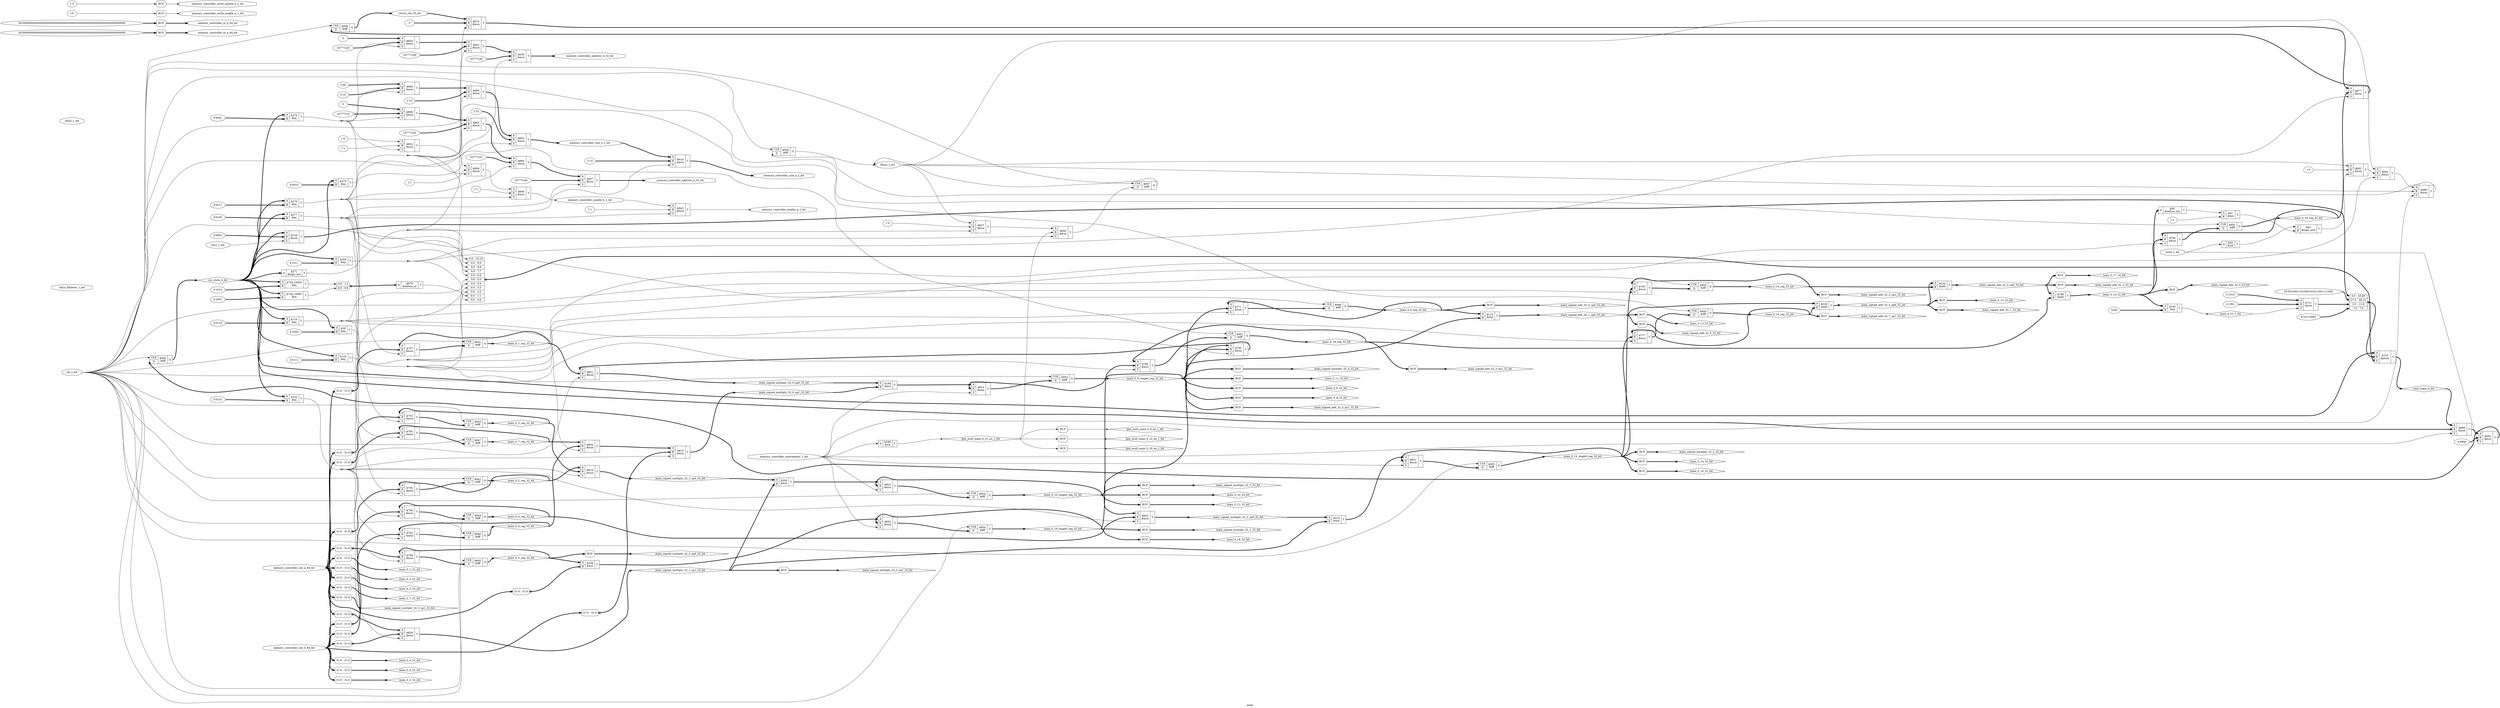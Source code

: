 digraph "main" {
label="main";
rankdir="LR";
remincross=true;
n61 [ shape=octagon, label="clk_1_bit", color="black", fontcolor="black" ];
n62 [ shape=octagon, label="clk1x_follower_1_bit", color="black", fontcolor="black" ];
n63 [ shape=octagon, label="clk2x_1_bit", color="black", fontcolor="black" ];
n64 [ shape=diamond, label="cur_state_4_bit", color="black", fontcolor="black" ];
n65 [ shape=octagon, label="finish_1_bit", color="black", fontcolor="black" ];
n66 [ shape=diamond, label="lpm_mult_main_0_10_en_1_bit", color="black", fontcolor="black" ];
n67 [ shape=diamond, label="lpm_mult_main_0_14_en_1_bit", color="black", fontcolor="black" ];
n68 [ shape=diamond, label="lpm_mult_main_0_18_en_1_bit", color="black", fontcolor="black" ];
n69 [ shape=diamond, label="lpm_mult_main_0_8_en_1_bit", color="black", fontcolor="black" ];
n70 [ shape=diamond, label="main_0_1_32_bit", color="black", fontcolor="black" ];
n71 [ shape=diamond, label="main_0_10_32_bit", color="black", fontcolor="black" ];
n72 [ shape=diamond, label="main_0_10_stage0_reg_32_bit", color="black", fontcolor="black" ];
n73 [ shape=diamond, label="main_0_11_32_bit", color="black", fontcolor="black" ];
n74 [ shape=diamond, label="main_0_12_32_bit", color="black", fontcolor="black" ];
n75 [ shape=diamond, label="main_0_13_32_bit", color="black", fontcolor="black" ];
n76 [ shape=diamond, label="main_0_14_32_bit", color="black", fontcolor="black" ];
n77 [ shape=diamond, label="main_0_14_reg_32_bit", color="black", fontcolor="black" ];
n78 [ shape=diamond, label="main_0_14_stage0_reg_32_bit", color="black", fontcolor="black" ];
n79 [ shape=diamond, label="main_0_15_32_bit", color="black", fontcolor="black" ];
n80 [ shape=diamond, label="main_0_16_32_bit", color="black", fontcolor="black" ];
n81 [ shape=diamond, label="main_0_16_reg_32_bit", color="black", fontcolor="black" ];
n82 [ shape=diamond, label="main_0_17_32_bit", color="black", fontcolor="black" ];
n83 [ shape=diamond, label="main_0_18_32_bit", color="black", fontcolor="black" ];
n84 [ shape=diamond, label="main_0_18_reg_32_bit", color="black", fontcolor="black" ];
n85 [ shape=diamond, label="main_0_18_stage0_reg_32_bit", color="black", fontcolor="black" ];
n86 [ shape=diamond, label="main_0_19_32_bit", color="black", fontcolor="black" ];
n87 [ shape=diamond, label="main_0_19_reg_32_bit", color="black", fontcolor="black" ];
n88 [ shape=diamond, label="main_0_1_reg_32_bit", color="black", fontcolor="black" ];
n89 [ shape=diamond, label="main_0_2_32_bit", color="black", fontcolor="black" ];
n90 [ shape=diamond, label="main_0_21_1_bit", color="black", fontcolor="black" ];
n91 [ shape=diamond, label="main_0_2_reg_32_bit", color="black", fontcolor="black" ];
n92 [ shape=diamond, label="main_0_3_32_bit", color="black", fontcolor="black" ];
n93 [ shape=diamond, label="main_0_3_reg_32_bit", color="black", fontcolor="black" ];
n94 [ shape=diamond, label="main_0_4_32_bit", color="black", fontcolor="black" ];
n95 [ shape=diamond, label="main_0_4_reg_32_bit", color="black", fontcolor="black" ];
n96 [ shape=diamond, label="main_0_5_32_bit", color="black", fontcolor="black" ];
n97 [ shape=diamond, label="main_0_5_reg_32_bit", color="black", fontcolor="black" ];
n98 [ shape=diamond, label="main_0_6_32_bit", color="black", fontcolor="black" ];
n99 [ shape=diamond, label="main_0_6_reg_32_bit", color="black", fontcolor="black" ];
n100 [ shape=diamond, label="main_0_7_32_bit", color="black", fontcolor="black" ];
n101 [ shape=diamond, label="main_0_7_reg_32_bit", color="black", fontcolor="black" ];
n102 [ shape=diamond, label="main_0_8_32_bit", color="black", fontcolor="black" ];
n103 [ shape=diamond, label="main_0_8_stage0_reg_32_bit", color="black", fontcolor="black" ];
n104 [ shape=diamond, label="main_0_9_32_bit", color="black", fontcolor="black" ];
n105 [ shape=diamond, label="main_0_9_reg_32_bit", color="black", fontcolor="black" ];
n106 [ shape=diamond, label="main_signed_add_32_0_32_bit", color="black", fontcolor="black" ];
n107 [ shape=diamond, label="main_signed_add_32_0_op0_32_bit", color="black", fontcolor="black" ];
n108 [ shape=diamond, label="main_signed_add_32_0_op1_32_bit", color="black", fontcolor="black" ];
n109 [ shape=diamond, label="main_signed_add_32_1_32_bit", color="black", fontcolor="black" ];
n110 [ shape=diamond, label="main_signed_add_32_1_op0_32_bit", color="black", fontcolor="black" ];
n111 [ shape=diamond, label="main_signed_add_32_1_op1_32_bit", color="black", fontcolor="black" ];
n112 [ shape=diamond, label="main_signed_add_32_2_32_bit", color="black", fontcolor="black" ];
n113 [ shape=diamond, label="main_signed_add_32_2_op0_32_bit", color="black", fontcolor="black" ];
n114 [ shape=diamond, label="main_signed_add_32_2_op1_32_bit", color="black", fontcolor="black" ];
n115 [ shape=diamond, label="main_signed_add_32_3_32_bit", color="black", fontcolor="black" ];
n116 [ shape=diamond, label="main_signed_add_32_3_op0_32_bit", color="black", fontcolor="black" ];
n117 [ shape=diamond, label="main_signed_add_32_3_op1_32_bit", color="black", fontcolor="black" ];
n118 [ shape=diamond, label="main_signed_multiply_32_0_32_bit", color="black", fontcolor="black" ];
n119 [ shape=diamond, label="main_signed_multiply_32_0_op0_32_bit", color="black", fontcolor="black" ];
n120 [ shape=diamond, label="main_signed_multiply_32_0_op1_32_bit", color="black", fontcolor="black" ];
n121 [ shape=diamond, label="main_signed_multiply_32_1_32_bit", color="black", fontcolor="black" ];
n122 [ shape=diamond, label="main_signed_multiply_32_1_op0_32_bit", color="black", fontcolor="black" ];
n123 [ shape=diamond, label="main_signed_multiply_32_1_op1_32_bit", color="black", fontcolor="black" ];
n124 [ shape=diamond, label="main_signed_multiply_32_2_32_bit", color="black", fontcolor="black" ];
n125 [ shape=diamond, label="main_signed_multiply_32_2_op0_32_bit", color="black", fontcolor="black" ];
n126 [ shape=diamond, label="main_signed_multiply_32_2_op1_32_bit", color="black", fontcolor="black" ];
n127 [ shape=diamond, label="main_signed_multiply_32_3_32_bit", color="black", fontcolor="black" ];
n128 [ shape=diamond, label="main_signed_multiply_32_3_op0_32_bit", color="black", fontcolor="black" ];
n129 [ shape=diamond, label="main_signed_multiply_32_3_op1_32_bit", color="black", fontcolor="black" ];
n130 [ shape=octagon, label="memory_controller_address_a_32_bit", color="black", fontcolor="black" ];
n131 [ shape=octagon, label="memory_controller_address_b_32_bit", color="black", fontcolor="black" ];
n132 [ shape=octagon, label="memory_controller_enable_a_1_bit", color="black", fontcolor="black" ];
n133 [ shape=octagon, label="memory_controller_enable_b_1_bit", color="black", fontcolor="black" ];
n134 [ shape=octagon, label="memory_controller_in_a_64_bit", color="black", fontcolor="black" ];
n135 [ shape=octagon, label="memory_controller_in_b_64_bit", color="black", fontcolor="black" ];
n136 [ shape=octagon, label="memory_controller_out_a_64_bit", color="black", fontcolor="black" ];
n137 [ shape=octagon, label="memory_controller_out_b_64_bit", color="black", fontcolor="black" ];
n138 [ shape=octagon, label="memory_controller_size_a_2_bit", color="black", fontcolor="black" ];
n139 [ shape=octagon, label="memory_controller_size_b_2_bit", color="black", fontcolor="black" ];
n140 [ shape=octagon, label="memory_controller_waitrequest_1_bit", color="black", fontcolor="black" ];
n141 [ shape=octagon, label="memory_controller_write_enable_a_1_bit", color="black", fontcolor="black" ];
n142 [ shape=octagon, label="memory_controller_write_enable_b_1_bit", color="black", fontcolor="black" ];
n143 [ shape=diamond, label="next_state_4_bit", color="black", fontcolor="black" ];
n144 [ shape=octagon, label="reset_1_bit", color="black", fontcolor="black" ];
n145 [ shape=octagon, label="return_val_32_bit", color="black", fontcolor="black" ];
n146 [ shape=octagon, label="start_1_bit", color="black", fontcolor="black" ];
c150 [ shape=record, label="{{<p147> A|<p148> B}|$188\n$add|{<p149> Y}}" ];
c151 [ shape=record, label="{{<p147> A|<p148> B}|$214\n$add|{<p149> Y}}" ];
c152 [ shape=record, label="{{<p147> A|<p148> B}|$228\n$add|{<p149> Y}}" ];
c153 [ shape=record, label="{{<p147> A|<p148> B}|$232\n$add|{<p149> Y}}" ];
c154 [ shape=record, label="{{<p147> A}|$970\n$reduce_or|{<p149> Y}}" ];
x0 [ shape=record, style=rounded, label="<s1> 0:0 - 1:1 |<s0> 0:0 - 0:0 " ];
x0:e -> c154:p147:w [arrowhead=odiamond, arrowtail=odiamond, dir=both, color="black", style="setlinewidth(3)", label=""];
c155 [ shape=record, label="{{<p147> A}|$271\n$logic_not|{<p149> Y}}" ];
v1 [ label="4'0001" ];
c156 [ shape=record, label="{{<p147> A|<p148> B}|$274\n$eq|{<p149> Y}}" ];
v2 [ label="4'0010" ];
c157 [ shape=record, label="{{<p147> A|<p148> B}|$275\n$eq|{<p149> Y}}" ];
v3 [ label="4'0011" ];
c158 [ shape=record, label="{{<p147> A|<p148> B}|$276\n$eq|{<p149> Y}}" ];
v4 [ label="4'0100" ];
c159 [ shape=record, label="{{<p147> A|<p148> B}|$277\n$eq|{<p149> Y}}" ];
v5 [ label="4'1011" ];
c160 [ shape=record, label="{{<p147> A|<p148> B}|$304\n$eq|{<p149> Y}}" ];
v6 [ label="4'1000" ];
c161 [ shape=record, label="{{<p147> A|<p148> B}|$58\n$eq|{<p149> Y}}" ];
c162 [ shape=record, label="{{<p147> A}|$59\n$not|{<p149> Y}}" ];
v7 [ label="4'0101" ];
c163 [ shape=record, label="{{<p147> A|<p148> B}|$102\n$eq|{<p149> Y}}" ];
v8 [ label="4'0110" ];
c164 [ shape=record, label="{{<p147> A|<p148> B}|$116\n$eq|{<p149> Y}}" ];
v9 [ label="4'0111" ];
c165 [ shape=record, label="{{<p147> A|<p148> B}|$124\n$eq|{<p149> Y}}" ];
v10 [ label="3200" ];
c166 [ shape=record, label="{{<p147> A|<p148> B}|$184\n$eq|{<p149> Y}}" ];
c167 [ shape=record, label="{{<p147> A}|$196\n$not|{<p149> Y}}" ];
v11 [ label="1'x" ];
c168 [ shape=record, label="{{<p147> A|<p148> B}|$61\n$eqx|{<p149> Y}}" ];
c169 [ shape=record, label="{{<p147> A|<p148> B}|$62\n$logic_and|{<p149> Y}}" ];
c170 [ shape=record, label="{{<p147> A|<p148> B}|$199\n$mul|{<p149> Y}}" ];
c171 [ shape=record, label="{{<p147> A|<p148> B}|$209\n$mul|{<p149> Y}}" ];
c172 [ shape=record, label="{{<p147> A|<p148> B}|$223\n$mul|{<p149> Y}}" ];
c173 [ shape=record, label="{{<p147> A|<p148> B}|$239\n$mul|{<p149> Y}}" ];
x12 [ shape=record, style=rounded, label="<s0> 31:0 - 31:0 " ];
x12:e -> c173:p148:w [arrowhead=odiamond, arrowtail=odiamond, dir=both, color="black", style="setlinewidth(3)", label=""];
c177 [ shape=record, label="{{<p174> CLK|<p175> D}|$938\n$dff|{<p176> Q}}" ];
c178 [ shape=record, label="{{<p174> CLK|<p175> D}|$939\n$dff|{<p176> Q}}" ];
c179 [ shape=record, label="{{<p174> CLK|<p175> D}|$940\n$dff|{<p176> Q}}" ];
c180 [ shape=record, label="{{<p174> CLK|<p175> D}|$941\n$dff|{<p176> Q}}" ];
c181 [ shape=record, label="{{<p174> CLK|<p175> D}|$942\n$dff|{<p176> Q}}" ];
c182 [ shape=record, label="{{<p174> CLK|<p175> D}|$943\n$dff|{<p176> Q}}" ];
c183 [ shape=record, label="{{<p174> CLK|<p175> D}|$944\n$dff|{<p176> Q}}" ];
c184 [ shape=record, label="{{<p174> CLK|<p175> D}|$945\n$dff|{<p176> Q}}" ];
c185 [ shape=record, label="{{<p174> CLK|<p175> D}|$946\n$dff|{<p176> Q}}" ];
c186 [ shape=record, label="{{<p174> CLK|<p175> D}|$947\n$dff|{<p176> Q}}" ];
c187 [ shape=record, label="{{<p174> CLK|<p175> D}|$948\n$dff|{<p176> Q}}" ];
c188 [ shape=record, label="{{<p174> CLK|<p175> D}|$949\n$dff|{<p176> Q}}" ];
c189 [ shape=record, label="{{<p174> CLK|<p175> D}|$950\n$dff|{<p176> Q}}" ];
c190 [ shape=record, label="{{<p174> CLK|<p175> D}|$951\n$dff|{<p176> Q}}" ];
c191 [ shape=record, label="{{<p174> CLK|<p175> D}|$952\n$dff|{<p176> Q}}" ];
c192 [ shape=record, label="{{<p174> CLK|<p175> D}|$953\n$dff|{<p176> Q}}" ];
c193 [ shape=record, label="{{<p174> CLK|<p175> D}|$954\n$dff|{<p176> Q}}" ];
c194 [ shape=record, label="{{<p174> CLK|<p175> D}|$955\n$dff|{<p176> Q}}" ];
c195 [ shape=record, label="{{<p174> CLK|<p175> D}|$956\n$dff|{<p176> Q}}" ];
c196 [ shape=record, label="{{<p174> CLK|<p175> D}|$957\n$dff|{<p176> Q}}" ];
v13 [ label="2'10" ];
c198 [ shape=record, label="{{<p147> A|<p148> B|<p197> S}|$614\n$mux|{<p149> Y}}" ];
v14 [ label="16777236" ];
c199 [ shape=record, label="{{<p147> A|<p148> B|<p197> S}|$639\n$mux|{<p149> Y}}" ];
v15 [ label="16777228" ];
c200 [ shape=record, label="{{<p147> A|<p148> B|<p197> S}|$642\n$mux|{<p149> Y}}" ];
v16 [ label="0" ];
v17 [ label="16777220" ];
c201 [ shape=record, label="{{<p147> A|<p148> B|<p197> S}|$645\n$mux|{<p149> Y}}" ];
v18 [ label="2'10" ];
c202 [ shape=record, label="{{<p147> A|<p148> B|<p197> S}|$663\n$mux|{<p149> Y}}" ];
v19 [ label="2'10" ];
c203 [ shape=record, label="{{<p147> A|<p148> B|<p197> S}|$666\n$mux|{<p149> Y}}" ];
v20 [ label="2'00" ];
v21 [ label="2'10" ];
c204 [ shape=record, label="{{<p147> A|<p148> B|<p197> S}|$669\n$mux|{<p149> Y}}" ];
v22 [ label="0" ];
c205 [ shape=record, label="{{<p147> A|<p148> B|<p197> S}|$674\n$mux|{<p149> Y}}" ];
c206 [ shape=record, label="{{<p147> A|<p148> B|<p197> S}|$677\n$mux|{<p149> Y}}" ];
v23 [ label="1'0" ];
c207 [ shape=record, label="{{<p147> A|<p148> B|<p197> S}|$682\n$mux|{<p149> Y}}" ];
c208 [ shape=record, label="{{<p147> A|<p148> B|<p197> S}|$684\n$mux|{<p149> Y}}" ];
c209 [ shape=record, label="{{<p147> A|<p148> B|<p197> S}|$686\n$mux|{<p149> Y}}" ];
c210 [ shape=record, label="{{<p147> A|<p148> B|<p197> S}|$689\n$mux|{<p149> Y}}" ];
v24 [ label="4'0000" ];
c211 [ shape=record, label="{{<p147> A|<p148> B|<p197> S}|$692\n$mux|{<p149> Y}}" ];
v25 [ label="4'1010" ];
v26 [ label="4'1001" ];
c212 [ shape=record, label="{{<p147> A|<p148> B|<p197> S}|$711\n$mux|{<p149> Y}}" ];
v27 [ label="4'0001" ];
c213 [ shape=record, label="{{<p147> A|<p148> B|<p197> S}|$728\n$mux|{<p149> Y}}" ];
v29 [ label="28'0010001101000101011001111000" ];
v30 [ label="8'10110000" ];
c214 [ shape=record, label="{{<p147> A|<p148> B|<p197> S}|$733\n$pmux|{<p149> Y}}" ];
x28 [ shape=record, style=rounded, label="<s3> 3:0 - 43:40 |<s2> 27:0 - 39:12 |<s1> 3:0 - 11:8 |<s0> 7:0 - 7:0 " ];
x28:e -> c214:p148:w [arrowhead=odiamond, arrowtail=odiamond, dir=both, color="black", style="setlinewidth(3)", label=""];
x31 [ shape=record, style=rounded, label="<s10> 0:0 - 10:10 |<s9> 0:0 - 9:9 |<s8> 0:0 - 8:8 |<s7> 0:0 - 7:7 |<s6> 0:0 - 6:6 |<s5> 0:0 - 5:5 |<s4> 0:0 - 4:4 |<s3> 0:0 - 3:3 |<s2> 0:0 - 2:2 |<s1> 0:0 - 1:1 |<s0> 0:0 - 0:0 " ];
x31:e -> c214:p197:w [arrowhead=odiamond, arrowtail=odiamond, dir=both, color="black", style="setlinewidth(3)", label=""];
v32 [ label="4'1010" ];
c215 [ shape=record, label="{{<p147> A|<p148> B}|$735_CMP0\n$eq|{<p149> Y}}" ];
v33 [ label="4'1001" ];
c216 [ shape=record, label="{{<p147> A|<p148> B}|$736_CMP0\n$eq|{<p149> Y}}" ];
c217 [ shape=record, label="{{<p147> A|<p148> B|<p197> S}|$747\n$mux|{<p149> Y}}" ];
x34 [ shape=record, style=rounded, label="<s0> 31:0 - 31:0 " ];
x34:e -> c217:p148:w [arrowhead=odiamond, arrowtail=odiamond, dir=both, color="black", style="setlinewidth(3)", label=""];
c218 [ shape=record, label="{{<p147> A|<p148> B|<p197> S}|$750\n$mux|{<p149> Y}}" ];
x35 [ shape=record, style=rounded, label="<s0> 31:0 - 31:0 " ];
x35:e -> c218:p148:w [arrowhead=odiamond, arrowtail=odiamond, dir=both, color="black", style="setlinewidth(3)", label=""];
c219 [ shape=record, label="{{<p147> A|<p148> B|<p197> S}|$753\n$mux|{<p149> Y}}" ];
x36 [ shape=record, style=rounded, label="<s0> 31:0 - 31:0 " ];
x36:e -> c219:p148:w [arrowhead=odiamond, arrowtail=odiamond, dir=both, color="black", style="setlinewidth(3)", label=""];
c220 [ shape=record, label="{{<p147> A|<p148> B|<p197> S}|$756\n$mux|{<p149> Y}}" ];
x37 [ shape=record, style=rounded, label="<s0> 31:0 - 31:0 " ];
x37:e -> c220:p148:w [arrowhead=odiamond, arrowtail=odiamond, dir=both, color="black", style="setlinewidth(3)", label=""];
c221 [ shape=record, label="{{<p147> A|<p148> B|<p197> S}|$759\n$mux|{<p149> Y}}" ];
x38 [ shape=record, style=rounded, label="<s0> 31:0 - 31:0 " ];
x38:e -> c221:p148:w [arrowhead=odiamond, arrowtail=odiamond, dir=both, color="black", style="setlinewidth(3)", label=""];
c222 [ shape=record, label="{{<p147> A|<p148> B|<p197> S}|$762\n$mux|{<p149> Y}}" ];
x39 [ shape=record, style=rounded, label="<s0> 31:0 - 31:0 " ];
x39:e -> c222:p148:w [arrowhead=odiamond, arrowtail=odiamond, dir=both, color="black", style="setlinewidth(3)", label=""];
c223 [ shape=record, label="{{<p147> A|<p148> B|<p197> S}|$765\n$mux|{<p149> Y}}" ];
x40 [ shape=record, style=rounded, label="<s0> 31:0 - 31:0 " ];
x40:e -> c223:p148:w [arrowhead=odiamond, arrowtail=odiamond, dir=both, color="black", style="setlinewidth(3)", label=""];
c224 [ shape=record, label="{{<p147> A|<p148> B|<p197> S}|$771\n$mux|{<p149> Y}}" ];
c225 [ shape=record, label="{{<p147> A|<p148> B|<p197> S}|$777\n$mux|{<p149> Y}}" ];
c226 [ shape=record, label="{{<p147> A|<p148> B|<p197> S}|$783\n$mux|{<p149> Y}}" ];
c227 [ shape=record, label="{{<p147> A|<p148> B|<p197> S}|$789\n$mux|{<p149> Y}}" ];
c228 [ shape=record, label="{{<p147> A|<p148> B|<p197> S}|$792\n$mux|{<p149> Y}}" ];
c229 [ shape=record, label="{{<p147> A|<p148> B|<p197> S}|$795\n$mux|{<p149> Y}}" ];
c230 [ shape=record, label="{{<p147> A|<p148> B|<p197> S}|$801\n$mux|{<p149> Y}}" ];
c231 [ shape=record, label="{{<p147> A|<p148> B|<p197> S}|$804\n$mux|{<p149> Y}}" ];
c232 [ shape=record, label="{{<p147> A|<p148> B|<p197> S}|$810\n$mux|{<p149> Y}}" ];
x41 [ shape=record, style=rounded, label="<s0> 31:0 - 31:0 " ];
x41:e -> c232:p148:w [arrowhead=odiamond, arrowtail=odiamond, dir=both, color="black", style="setlinewidth(3)", label=""];
c233 [ shape=record, label="{{<p147> A|<p148> B|<p197> S}|$813\n$mux|{<p149> Y}}" ];
c234 [ shape=record, label="{{<p147> A|<p148> B|<p197> S}|$816\n$mux|{<p149> Y}}" ];
c235 [ shape=record, label="{{<p147> A|<p148> B|<p197> S}|$822\n$mux|{<p149> Y}}" ];
c236 [ shape=record, label="{{<p147> A|<p148> B|<p197> S}|$825\n$mux|{<p149> Y}}" ];
c237 [ shape=record, label="{{<p147> A|<p148> B|<p197> S}|$828\n$mux|{<p149> Y}}" ];
x42 [ shape=record, style=rounded, label="<s0> 31:0 - 31:0 " ];
x42:e -> c237:p147:w [arrowhead=odiamond, arrowtail=odiamond, dir=both, color="black", style="setlinewidth(3)", label=""];
x43 [ shape=record, style=rounded, label="<s0> 31:0 - 31:0 " ];
x43:e -> c237:p148:w [arrowhead=odiamond, arrowtail=odiamond, dir=both, color="black", style="setlinewidth(3)", label=""];
c238 [ shape=record, label="{{<p147> A|<p148> B|<p197> S}|$831\n$mux|{<p149> Y}}" ];
c239 [ shape=record, label="{{<p147> A|<p148> B|<p197> S}|$834\n$mux|{<p149> Y}}" ];
v44 [ label="1'0" ];
c240 [ shape=record, label="{{<p147> A|<p148> B|<p197> S}|$837\n$mux|{<p149> Y}}" ];
c241 [ shape=record, label="{{<p147> A|<p148> B|<p197> S}|$840\n$mux|{<p149> Y}}" ];
v45 [ label="1'1" ];
c242 [ shape=record, label="{{<p147> A|<p148> B|<p197> S}|$843\n$mux|{<p149> Y}}" ];
v46 [ label="1'1" ];
c243 [ shape=record, label="{{<p147> A|<p148> B|<p197> S}|$846\n$mux|{<p149> Y}}" ];
v47 [ label="1'1" ];
c244 [ shape=record, label="{{<p147> A|<p148> B|<p197> S}|$849\n$mux|{<p149> Y}}" ];
v48 [ label="1'0" ];
v49 [ label="1'1" ];
c245 [ shape=record, label="{{<p147> A|<p148> B|<p197> S}|$852\n$mux|{<p149> Y}}" ];
v50 [ label="16777240" ];
c246 [ shape=record, label="{{<p147> A|<p148> B|<p197> S}|$857\n$mux|{<p149> Y}}" ];
v51 [ label="16777232" ];
c247 [ shape=record, label="{{<p147> A|<p148> B|<p197> S}|$860\n$mux|{<p149> Y}}" ];
v52 [ label="16777224" ];
c248 [ shape=record, label="{{<p147> A|<p148> B|<p197> S}|$863\n$mux|{<p149> Y}}" ];
v53 [ label="0" ];
v54 [ label="16777216" ];
c249 [ shape=record, label="{{<p147> A|<p148> B|<p197> S}|$866\n$mux|{<p149> Y}}" ];
c250 [ shape=record, label="{{<p147> A}|$60\n$reduce_xor|{<p149> Y}}" ];
x55 [shape=box, style=rounded, label="BUF"];
x56 [shape=box, style=rounded, label="BUF"];
x57 [shape=box, style=rounded, label="BUF"];
x58 [ shape=record, style=rounded, label="<s0> 31:0 - 31:0 " ];
x59 [shape=box, style=rounded, label="BUF"];
x60 [shape=box, style=rounded, label="BUF"];
x61 [shape=box, style=rounded, label="BUF"];
x62 [shape=box, style=rounded, label="BUF"];
x63 [shape=box, style=rounded, label="BUF"];
x64 [shape=box, style=rounded, label="BUF"];
x65 [shape=box, style=rounded, label="BUF"];
x66 [shape=box, style=rounded, label="BUF"];
x67 [shape=box, style=rounded, label="BUF"];
x68 [ shape=record, style=rounded, label="<s0> 31:0 - 31:0 " ];
x69 [ shape=record, style=rounded, label="<s0> 31:0 - 31:0 " ];
x70 [ shape=record, style=rounded, label="<s0> 31:0 - 31:0 " ];
x71 [ shape=record, style=rounded, label="<s0> 31:0 - 31:0 " ];
x72 [ shape=record, style=rounded, label="<s0> 31:0 - 31:0 " ];
x73 [ shape=record, style=rounded, label="<s0> 31:0 - 31:0 " ];
x74 [shape=box, style=rounded, label="BUF"];
x75 [shape=box, style=rounded, label="BUF"];
x76 [shape=box, style=rounded, label="BUF"];
x77 [shape=box, style=rounded, label="BUF"];
x78 [shape=box, style=rounded, label="BUF"];
x79 [shape=box, style=rounded, label="BUF"];
x80 [shape=box, style=rounded, label="BUF"];
x81 [shape=box, style=rounded, label="BUF"];
x82 [shape=box, style=rounded, label="BUF"];
x83 [shape=box, style=rounded, label="BUF"];
x84 [shape=box, style=rounded, label="BUF"];
x85 [shape=box, style=rounded, label="BUF"];
x86 [shape=box, style=rounded, label="BUF"];
x87 [shape=box, style=rounded, label="BUF"];
x88 [shape=box, style=rounded, label="BUF"];
x89 [shape=box, style=rounded, label="BUF"];
x90 [shape=box, style=rounded, label="BUF"];
x91 [ shape=record, style=rounded, label="<s0> 31:0 - 31:0 " ];
v92 [ label="64'0000000000000000000000000000000000000000000000000000000000000000" ];
x93 [shape=box, style=rounded, label="BUF"];
v94 [ label="64'0000000000000000000000000000000000000000000000000000000000000000" ];
x95 [shape=box, style=rounded, label="BUF"];
v96 [ label="1'0" ];
x97 [shape=box, style=rounded, label="BUF"];
v98 [ label="1'0" ];
x99 [shape=box, style=rounded, label="BUF"];
c228:p149:e -> c191:p175:w [color="black", style="setlinewidth(3)", label=""];
x73:e -> n100:w [color="black", style="setlinewidth(3)", label=""];
c186:p176:e -> n101:w [color="black", style="setlinewidth(3)", label=""];
n101:e -> c223:p147:w [color="black", style="setlinewidth(3)", label=""];
n101:e -> c231:p147:w [color="black", style="setlinewidth(3)", label=""];
x74:e:e -> n102:w [color="black", style="setlinewidth(3)", label=""];
c192:p176:e -> n103:w [color="black", style="setlinewidth(3)", label=""];
n103:e -> c151:p148:w [color="black", style="setlinewidth(3)", label=""];
n103:e -> c224:p148:w [color="black", style="setlinewidth(3)", label=""];
n103:e -> c229:p148:w [color="black", style="setlinewidth(3)", label=""];
n103:e -> c233:p148:w [color="black", style="setlinewidth(3)", label=""];
n103:e -> x60:w:w [color="black", style="setlinewidth(3)", label=""];
n103:e -> x74:w:w [color="black", style="setlinewidth(3)", label=""];
n103:e -> x75:w:w [color="black", style="setlinewidth(3)", label=""];
n103:e -> x78:w:w [color="black", style="setlinewidth(3)", label=""];
n103:e -> x85:w:w [color="black", style="setlinewidth(3)", label=""];
x75:e:e -> n104:w [color="black", style="setlinewidth(3)", label=""];
c187:p176:e -> n105:w [color="black", style="setlinewidth(3)", label=""];
n105:e -> c151:p147:w [color="black", style="setlinewidth(3)", label=""];
n105:e -> c224:p147:w [color="black", style="setlinewidth(3)", label=""];
n105:e -> x77:w:w [color="black", style="setlinewidth(3)", label=""];
x76:e:e -> n106:w [color="black", style="setlinewidth(3)", label=""];
x77:e:e -> n107:w [color="black", style="setlinewidth(3)", label=""];
x78:e:e -> n108:w [color="black", style="setlinewidth(3)", label=""];
x79:e:e -> n109:w [color="black", style="setlinewidth(3)", label=""];
c217:p149:e -> c180:p175:w [color="black", style="setlinewidth(3)", label=""];
c151:p149:e -> n110:w [color="black", style="setlinewidth(3)", label=""];
n110:e -> c152:p147:w [color="black", style="setlinewidth(3)", label=""];
n110:e -> x61:w:w [color="black", style="setlinewidth(3)", label=""];
n110:e -> x76:w:w [color="black", style="setlinewidth(3)", label=""];
x80:e:e -> n111:w [color="black", style="setlinewidth(3)", label=""];
x81:e:e -> n112:w [color="black", style="setlinewidth(3)", label=""];
c152:p149:e -> n113:w [color="black", style="setlinewidth(3)", label=""];
n113:e -> c153:p147:w [color="black", style="setlinewidth(3)", label=""];
n113:e -> x64:w:w [color="black", style="setlinewidth(3)", label=""];
n113:e -> x79:w:w [color="black", style="setlinewidth(3)", label=""];
x82:e:e -> n114:w [color="black", style="setlinewidth(3)", label=""];
x83:e:e -> n115:w [color="black", style="setlinewidth(3)", label=""];
c153:p149:e -> n116:w [color="black", style="setlinewidth(3)", label=""];
n116:e -> c150:p147:w [color="black", style="setlinewidth(3)", label=""];
n116:e -> x66:w:w [color="black", style="setlinewidth(3)", label=""];
n116:e -> x81:w:w [color="black", style="setlinewidth(3)", label=""];
x84:e:e -> n117:w [color="black", style="setlinewidth(3)", label=""];
x85:e:e -> n118:w [color="black", style="setlinewidth(3)", label=""];
c230:p149:e -> n119:w [color="black", style="setlinewidth(3)", label=""];
n119:e -> c170:p147:w [color="black", style="setlinewidth(3)", label=""];
c218:p149:e -> c181:p175:w [color="black", style="setlinewidth(3)", label=""];
c232:p149:e -> n120:w [color="black", style="setlinewidth(3)", label=""];
n120:e -> c170:p148:w [color="black", style="setlinewidth(3)", label=""];
x86:e:e -> n121:w [color="black", style="setlinewidth(3)", label=""];
c234:p149:e -> n122:w [color="black", style="setlinewidth(3)", label=""];
n122:e -> c171:p147:w [color="black", style="setlinewidth(3)", label=""];
c237:p149:e -> n123:w [color="black", style="setlinewidth(3)", label=""];
n123:e -> c171:p148:w [color="black", style="setlinewidth(3)", label=""];
n123:e -> c172:p148:w [color="black", style="setlinewidth(3)", label=""];
n123:e -> x88:w:w [color="black", style="setlinewidth(3)", label=""];
x87:e:e -> n124:w [color="black", style="setlinewidth(3)", label=""];
c236:p149:e -> n125:w [color="black", style="setlinewidth(3)", label=""];
n125:e -> c172:p147:w [color="black", style="setlinewidth(3)", label=""];
x88:e:e -> n126:w [color="black", style="setlinewidth(3)", label=""];
x89:e:e -> n127:w [color="black", style="setlinewidth(3)", label=""];
x90:e:e -> n128:w [color="black", style="setlinewidth(3)", label=""];
x91:e -> n129:w [color="black", style="setlinewidth(3)", label=""];
c219:p149:e -> c182:p175:w [color="black", style="setlinewidth(3)", label=""];
c246:p149:e -> n130:w [color="black", style="setlinewidth(3)", label=""];
c199:p149:e -> n131:w [color="black", style="setlinewidth(3)", label=""];
c242:p149:e -> n132:w [color="black", label=""];
c243:p149:e -> n133:w [color="black", label=""];
n133:e -> c242:p147:w [color="black", label=""];
x93:e:e -> n134:w [color="black", style="setlinewidth(3)", label=""];
x95:e:e -> n135:w [color="black", style="setlinewidth(3)", label=""];
n136:e -> x12:s0:w [color="black", style="setlinewidth(3)", label=""];
n136:e -> x34:s0:w [color="black", style="setlinewidth(3)", label=""];
n136:e -> x36:s0:w [color="black", style="setlinewidth(3)", label=""];
n136:e -> x38:s0:w [color="black", style="setlinewidth(3)", label=""];
n136:e -> x40:s0:w [color="black", style="setlinewidth(3)", label=""];
n136:e -> x42:s0:w [color="black", style="setlinewidth(3)", label=""];
n136:e -> x58:s0:w [color="black", style="setlinewidth(3)", label=""];
n136:e -> x69:s0:w [color="black", style="setlinewidth(3)", label=""];
n136:e -> x71:s0:w [color="black", style="setlinewidth(3)", label=""];
n136:e -> x73:s0:w [color="black", style="setlinewidth(3)", label=""];
n136:e -> x91:s0:w [color="black", style="setlinewidth(3)", label=""];
n137:e -> x35:s0:w [color="black", style="setlinewidth(3)", label=""];
n137:e -> x37:s0:w [color="black", style="setlinewidth(3)", label=""];
n137:e -> x39:s0:w [color="black", style="setlinewidth(3)", label=""];
n137:e -> x41:s0:w [color="black", style="setlinewidth(3)", label=""];
n137:e -> x43:s0:w [color="black", style="setlinewidth(3)", label=""];
n137:e -> x68:s0:w [color="black", style="setlinewidth(3)", label=""];
n137:e -> x70:s0:w [color="black", style="setlinewidth(3)", label=""];
n137:e -> x72:s0:w [color="black", style="setlinewidth(3)", label=""];
c198:p149:e -> n138:w [color="black", style="setlinewidth(3)", label=""];
c202:p149:e -> n139:w [color="black", style="setlinewidth(3)", label=""];
n139:e -> c198:p147:w [color="black", style="setlinewidth(3)", label=""];
c220:p149:e -> c183:p175:w [color="black", style="setlinewidth(3)", label=""];
n140:e -> c167:p147:w [color="black", label=""];
n140:e -> c209:p197:w [color="black", label=""];
n140:e -> c210:p197:w [color="black", label=""];
n140:e -> c233:p197:w [color="black", label=""];
n140:e -> c235:p197:w [color="black", label=""];
n140:e -> c238:p197:w [color="black", label=""];
n140:e -> c239:p197:w [color="black", label=""];
x97:e:e -> n141:w [color="black", label=""];
x99:e:e -> n142:w [color="black", label=""];
c214:p149:e -> n143:w [color="black", style="setlinewidth(3)", label=""];
n143:e -> c210:p147:w [color="black", style="setlinewidth(3)", label=""];
n144:e -> c162:p147:w [color="black", label=""];
n144:e -> c211:p197:w [color="black", label=""];
c177:p176:e -> n145:w [color="black", style="setlinewidth(3)", label=""];
n145:e -> c205:p147:w [color="black", style="setlinewidth(3)", label=""];
n146:e -> c213:p197:w [color="black", label=""];
c221:p149:e -> c184:p175:w [color="black", style="setlinewidth(3)", label=""];
c222:p149:e -> c185:p175:w [color="black", style="setlinewidth(3)", label=""];
c223:p149:e -> c186:p175:w [color="black", style="setlinewidth(3)", label=""];
c233:p149:e -> c192:p175:w [color="black", style="setlinewidth(3)", label=""];
c224:p149:e -> c187:p175:w [color="black", style="setlinewidth(3)", label=""];
c211:p149:e -> c179:p175:w [color="black", style="setlinewidth(3)", label=""];
c206:p149:e -> c177:p175:w [color="black", style="setlinewidth(3)", label=""];
c241:p149:e -> c196:p175:w [color="black", label=""];
c229:p149:e -> c230:p147:w [color="black", style="setlinewidth(3)", label=""];
c231:p149:e -> c232:p147:w [color="black", style="setlinewidth(3)", label=""];
c249:p149:e -> c248:p147:w [color="black", style="setlinewidth(3)", label=""];
c201:p149:e -> c200:p147:w [color="black", style="setlinewidth(3)", label=""];
c245:p149:e -> c244:p147:w [color="black", label=""];
c204:p149:e -> c203:p147:w [color="black", style="setlinewidth(3)", label=""];
c213:p149:e -> x28:s3:w [color="black", style="setlinewidth(3)", label=""];
c248:p149:e -> c247:p147:w [color="black", style="setlinewidth(3)", label=""];
c209:p149:e -> c178:p175:w [color="black", label=""];
c200:p149:e -> c199:p147:w [color="black", style="setlinewidth(3)", label=""];
c244:p149:e -> c243:p147:w [color="black", label=""];
c203:p149:e -> c202:p147:w [color="black", style="setlinewidth(3)", label=""];
c212:p149:e -> x28:s1:w [color="black", style="setlinewidth(3)", label=""];
c247:p149:e -> c246:p147:w [color="black", style="setlinewidth(3)", label=""];
c154:p149:e -> x31:s1:w [color="black", label=""];
n36 [ shape=point ];
c155:p149:e -> n36:w [color="black", label=""];
n36:e -> c205:p197:w [color="black", label=""];
n36:e -> c240:p197:w [color="black", label=""];
n36:e -> x31:s10:w [color="black", label=""];
n37 [ shape=point ];
c156:p149:e -> n37:w [color="black", label=""];
n37:e -> c201:p197:w [color="black", label=""];
n37:e -> c204:p197:w [color="black", label=""];
n37:e -> c245:p197:w [color="black", label=""];
n37:e -> c249:p197:w [color="black", label=""];
n37:e -> x31:s9:w [color="black", label=""];
n38 [ shape=point ];
c157:p149:e -> n38:w [color="black", label=""];
n38:e -> c200:p197:w [color="black", label=""];
n38:e -> c203:p197:w [color="black", label=""];
n38:e -> c244:p197:w [color="black", label=""];
n38:e -> c248:p197:w [color="black", label=""];
n38:e -> x31:s8:w [color="black", label=""];
n39 [ shape=point ];
c158:p149:e -> n39:w [color="black", label=""];
n39:e -> c199:p197:w [color="black", label=""];
n39:e -> c202:p197:w [color="black", label=""];
n39:e -> c217:p197:w [color="black", label=""];
n39:e -> c218:p197:w [color="black", label=""];
n39:e -> c243:p197:w [color="black", label=""];
n39:e -> c247:p197:w [color="black", label=""];
n39:e -> x31:s7:w [color="black", label=""];
c235:p149:e -> c193:p175:w [color="black", style="setlinewidth(3)", label=""];
n40 [ shape=point ];
c159:p149:e -> n40:w [color="black", label=""];
n40:e -> c198:p197:w [color="black", label=""];
n40:e -> c219:p197:w [color="black", label=""];
n40:e -> c220:p197:w [color="black", label=""];
n40:e -> c242:p197:w [color="black", label=""];
n40:e -> c246:p197:w [color="black", label=""];
n40:e -> x31:s6:w [color="black", label=""];
n41 [ shape=point ];
c160:p149:e -> n41:w [color="black", label=""];
n41:e -> c206:p197:w [color="black", label=""];
n41:e -> c241:p197:w [color="black", label=""];
n41:e -> x31:s0:w [color="black", label=""];
n42 [ shape=point ];
c161:p149:e -> n42:w [color="black", label=""];
n42:e -> c208:p197:w [color="black", label=""];
n42:e -> c228:p197:w [color="black", label=""];
n42:e -> x31:s2:w [color="black", label=""];
c162:p149:e -> c169:p147:w [color="black", label=""];
n44 [ shape=point ];
c163:p149:e -> n44:w [color="black", label=""];
n44:e -> c221:p197:w [color="black", label=""];
n44:e -> c222:p197:w [color="black", label=""];
n44:e -> c230:p197:w [color="black", label=""];
n44:e -> c232:p197:w [color="black", label=""];
n44:e -> c234:p197:w [color="black", label=""];
n44:e -> c236:p197:w [color="black", label=""];
n44:e -> c237:p197:w [color="black", label=""];
n44:e -> x31:s5:w [color="black", label=""];
n45 [ shape=point ];
c164:p149:e -> n45:w [color="black", label=""];
n45:e -> c223:p197:w [color="black", label=""];
n45:e -> c226:p197:w [color="black", label=""];
n45:e -> c229:p197:w [color="black", label=""];
n45:e -> c231:p197:w [color="black", label=""];
n45:e -> x31:s4:w [color="black", label=""];
n46 [ shape=point ];
c165:p149:e -> n46:w [color="black", label=""];
n46:e -> c224:p197:w [color="black", label=""];
n46:e -> c225:p197:w [color="black", label=""];
n46:e -> c227:p197:w [color="black", label=""];
n46:e -> x31:s3:w [color="black", label=""];
c168:p149:e -> c169:p148:w [color="black", label=""];
c169:p149:e -> c207:p197:w [color="black", label=""];
c170:p149:e -> c233:p147:w [color="black", style="setlinewidth(3)", label=""];
c225:p149:e -> c188:p175:w [color="black", style="setlinewidth(3)", label=""];
c171:p149:e -> c235:p147:w [color="black", style="setlinewidth(3)", label=""];
c172:p149:e -> c238:p147:w [color="black", style="setlinewidth(3)", label=""];
c173:p149:e -> c239:p147:w [color="black", style="setlinewidth(3)", label=""];
c205:p149:e -> c206:p147:w [color="black", style="setlinewidth(3)", label=""];
c207:p149:e -> c208:p148:w [color="black", label=""];
c208:p149:e -> c209:p147:w [color="black", label=""];
c210:p149:e -> c211:p147:w [color="black", style="setlinewidth(3)", label=""];
c215:p149:e -> x0:s1:w [color="black", label=""];
c216:p149:e -> x0:s0:w [color="black", label=""];
c240:p149:e -> c241:p147:w [color="black", label=""];
c238:p149:e -> c194:p175:w [color="black", style="setlinewidth(3)", label=""];
c250:p149:e -> c168:p147:w [color="black", label=""];
n61:e -> c177:p174:w [color="black", label=""];
n61:e -> c178:p174:w [color="black", label=""];
n61:e -> c179:p174:w [color="black", label=""];
n61:e -> c180:p174:w [color="black", label=""];
n61:e -> c181:p174:w [color="black", label=""];
n61:e -> c182:p174:w [color="black", label=""];
n61:e -> c183:p174:w [color="black", label=""];
n61:e -> c184:p174:w [color="black", label=""];
n61:e -> c185:p174:w [color="black", label=""];
n61:e -> c186:p174:w [color="black", label=""];
n61:e -> c187:p174:w [color="black", label=""];
n61:e -> c188:p174:w [color="black", label=""];
n61:e -> c189:p174:w [color="black", label=""];
n61:e -> c190:p174:w [color="black", label=""];
n61:e -> c191:p174:w [color="black", label=""];
n61:e -> c192:p174:w [color="black", label=""];
n61:e -> c193:p174:w [color="black", label=""];
n61:e -> c194:p174:w [color="black", label=""];
n61:e -> c195:p174:w [color="black", label=""];
n61:e -> c196:p174:w [color="black", label=""];
c179:p176:e -> n64:w [color="black", style="setlinewidth(3)", label=""];
n64:e -> c155:p147:w [color="black", style="setlinewidth(3)", label=""];
n64:e -> c156:p147:w [color="black", style="setlinewidth(3)", label=""];
n64:e -> c157:p147:w [color="black", style="setlinewidth(3)", label=""];
n64:e -> c158:p147:w [color="black", style="setlinewidth(3)", label=""];
n64:e -> c159:p147:w [color="black", style="setlinewidth(3)", label=""];
n64:e -> c160:p147:w [color="black", style="setlinewidth(3)", label=""];
n64:e -> c161:p147:w [color="black", style="setlinewidth(3)", label=""];
n64:e -> c163:p147:w [color="black", style="setlinewidth(3)", label=""];
n64:e -> c164:p147:w [color="black", style="setlinewidth(3)", label=""];
n64:e -> c165:p147:w [color="black", style="setlinewidth(3)", label=""];
n64:e -> c210:p148:w [color="black", style="setlinewidth(3)", label=""];
n64:e -> c213:p147:w [color="black", style="setlinewidth(3)", label=""];
n64:e -> c214:p147:w [color="black", style="setlinewidth(3)", label=""];
n64:e -> c215:p147:w [color="black", style="setlinewidth(3)", label=""];
n64:e -> c216:p147:w [color="black", style="setlinewidth(3)", label=""];
c178:p176:e -> n65:w [color="black", label=""];
c196:p176:e -> n65:w [color="black", label=""];
n65:e -> c207:p147:w [color="black", label=""];
n65:e -> c208:p147:w [color="black", label=""];
n65:e -> c209:p148:w [color="black", label=""];
n65:e -> c240:p147:w [color="black", label=""];
c167:p149:e -> n66:w [color="black", label=""];
n66:e -> c241:p148:w [color="black", label=""];
n66:e -> x55:w:w [color="black", label=""];
n66:e -> x56:w:w [color="black", label=""];
n66:e -> x57:w:w [color="black", label=""];
x55:e:e -> n67:w [color="black", label=""];
x56:e:e -> n68:w [color="black", label=""];
x57:e:e -> n69:w [color="black", label=""];
c226:p149:e -> c189:p175:w [color="black", style="setlinewidth(3)", label=""];
x58:e -> n70:w [color="black", style="setlinewidth(3)", label=""];
x59:e:e -> n71:w [color="black", style="setlinewidth(3)", label=""];
c193:p176:e -> n72:w [color="black", style="setlinewidth(3)", label=""];
n72:e -> c229:p147:w [color="black", style="setlinewidth(3)", label=""];
n72:e -> c235:p148:w [color="black", style="setlinewidth(3)", label=""];
n72:e -> c236:p147:w [color="black", style="setlinewidth(3)", label=""];
n72:e -> x59:w:w [color="black", style="setlinewidth(3)", label=""];
n72:e -> x62:w:w [color="black", style="setlinewidth(3)", label=""];
n72:e -> x86:w:w [color="black", style="setlinewidth(3)", label=""];
x60:e:e -> n73:w [color="black", style="setlinewidth(3)", label=""];
x61:e:e -> n74:w [color="black", style="setlinewidth(3)", label=""];
x62:e:e -> n75:w [color="black", style="setlinewidth(3)", label=""];
x63:e:e -> n76:w [color="black", style="setlinewidth(3)", label=""];
c188:p176:e -> n77:w [color="black", style="setlinewidth(3)", label=""];
n77:e -> c152:p148:w [color="black", style="setlinewidth(3)", label=""];
n77:e -> c225:p147:w [color="black", style="setlinewidth(3)", label=""];
n77:e -> x80:w:w [color="black", style="setlinewidth(3)", label=""];
c194:p176:e -> n78:w [color="black", style="setlinewidth(3)", label=""];
n78:e -> c225:p148:w [color="black", style="setlinewidth(3)", label=""];
n78:e -> c226:p148:w [color="black", style="setlinewidth(3)", label=""];
n78:e -> c238:p148:w [color="black", style="setlinewidth(3)", label=""];
n78:e -> x63:w:w [color="black", style="setlinewidth(3)", label=""];
n78:e -> x65:w:w [color="black", style="setlinewidth(3)", label=""];
n78:e -> x87:w:w [color="black", style="setlinewidth(3)", label=""];
x64:e:e -> n79:w [color="black", style="setlinewidth(3)", label=""];
c227:p149:e -> c190:p175:w [color="black", style="setlinewidth(3)", label=""];
x65:e:e -> n80:w [color="black", style="setlinewidth(3)", label=""];
c189:p176:e -> n81:w [color="black", style="setlinewidth(3)", label=""];
n81:e -> c153:p148:w [color="black", style="setlinewidth(3)", label=""];
n81:e -> c226:p147:w [color="black", style="setlinewidth(3)", label=""];
n81:e -> x82:w:w [color="black", style="setlinewidth(3)", label=""];
x66:e:e -> n82:w [color="black", style="setlinewidth(3)", label=""];
x67:e:e -> n83:w [color="black", style="setlinewidth(3)", label=""];
c190:p176:e -> n84:w [color="black", style="setlinewidth(3)", label=""];
n84:e -> c150:p148:w [color="black", style="setlinewidth(3)", label=""];
n84:e -> c227:p147:w [color="black", style="setlinewidth(3)", label=""];
n84:e -> x84:w:w [color="black", style="setlinewidth(3)", label=""];
c195:p176:e -> n85:w [color="black", style="setlinewidth(3)", label=""];
n85:e -> c227:p148:w [color="black", style="setlinewidth(3)", label=""];
n85:e -> c239:p148:w [color="black", style="setlinewidth(3)", label=""];
n85:e -> x67:w:w [color="black", style="setlinewidth(3)", label=""];
n85:e -> x89:w:w [color="black", style="setlinewidth(3)", label=""];
c150:p149:e -> n86:w [color="black", style="setlinewidth(3)", label=""];
n86:e -> c166:p147:w [color="black", style="setlinewidth(3)", label=""];
n86:e -> c228:p148:w [color="black", style="setlinewidth(3)", label=""];
n86:e -> c250:p147:w [color="black", style="setlinewidth(3)", label=""];
n86:e -> x83:w:w [color="black", style="setlinewidth(3)", label=""];
c191:p176:e -> n87:w [color="black", style="setlinewidth(3)", label=""];
n87:e -> c206:p148:w [color="black", style="setlinewidth(3)", label=""];
n87:e -> c228:p147:w [color="black", style="setlinewidth(3)", label=""];
c180:p176:e -> n88:w [color="black", style="setlinewidth(3)", label=""];
n88:e -> c217:p147:w [color="black", style="setlinewidth(3)", label=""];
n88:e -> c230:p148:w [color="black", style="setlinewidth(3)", label=""];
x68:e -> n89:w [color="black", style="setlinewidth(3)", label=""];
c239:p149:e -> c195:p175:w [color="black", style="setlinewidth(3)", label=""];
c166:p149:e -> n90:w [color="black", label=""];
n90:e -> c212:p197:w [color="black", label=""];
c181:p176:e -> n91:w [color="black", style="setlinewidth(3)", label=""];
n91:e -> c218:p147:w [color="black", style="setlinewidth(3)", label=""];
n91:e -> c234:p147:w [color="black", style="setlinewidth(3)", label=""];
x69:e -> n92:w [color="black", style="setlinewidth(3)", label=""];
c182:p176:e -> n93:w [color="black", style="setlinewidth(3)", label=""];
n93:e -> c219:p147:w [color="black", style="setlinewidth(3)", label=""];
n93:e -> c234:p148:w [color="black", style="setlinewidth(3)", label=""];
x70:e -> n94:w [color="black", style="setlinewidth(3)", label=""];
c183:p176:e -> n95:w [color="black", style="setlinewidth(3)", label=""];
n95:e -> c220:p147:w [color="black", style="setlinewidth(3)", label=""];
n95:e -> c236:p148:w [color="black", style="setlinewidth(3)", label=""];
x71:e -> n96:w [color="black", style="setlinewidth(3)", label=""];
c184:p176:e -> n97:w [color="black", style="setlinewidth(3)", label=""];
n97:e -> c173:p147:w [color="black", style="setlinewidth(3)", label=""];
n97:e -> c221:p147:w [color="black", style="setlinewidth(3)", label=""];
n97:e -> x90:w:w [color="black", style="setlinewidth(3)", label=""];
x72:e -> n98:w [color="black", style="setlinewidth(3)", label=""];
c185:p176:e -> n99:w [color="black", style="setlinewidth(3)", label=""];
n99:e -> c222:p147:w [color="black", style="setlinewidth(3)", label=""];
n99:e -> c231:p148:w [color="black", style="setlinewidth(3)", label=""];
v1:e -> c156:p148:w [color="black", style="setlinewidth(3)", label=""];
v10:e -> c166:p148:w [color="black", style="setlinewidth(3)", label=""];
v11:e -> c168:p148:w [color="black", label=""];
v13:e -> c198:p148:w [color="black", style="setlinewidth(3)", label=""];
v14:e -> c199:p148:w [color="black", style="setlinewidth(3)", label=""];
v15:e -> c200:p148:w [color="black", style="setlinewidth(3)", label=""];
v16:e -> c201:p147:w [color="black", style="setlinewidth(3)", label=""];
v17:e -> c201:p148:w [color="black", style="setlinewidth(3)", label=""];
v18:e -> c202:p148:w [color="black", style="setlinewidth(3)", label=""];
v19:e -> c203:p148:w [color="black", style="setlinewidth(3)", label=""];
v2:e -> c157:p148:w [color="black", style="setlinewidth(3)", label=""];
v20:e -> c204:p147:w [color="black", style="setlinewidth(3)", label=""];
v21:e -> c204:p148:w [color="black", style="setlinewidth(3)", label=""];
v22:e -> c205:p148:w [color="black", style="setlinewidth(3)", label=""];
v23:e -> c207:p148:w [color="black", label=""];
v24:e -> c211:p148:w [color="black", style="setlinewidth(3)", label=""];
v25:e -> c212:p147:w [color="black", style="setlinewidth(3)", label=""];
v26:e -> c212:p148:w [color="black", style="setlinewidth(3)", label=""];
v27:e -> c213:p148:w [color="black", style="setlinewidth(3)", label=""];
v29:e -> x28:s2:w [color="black", style="setlinewidth(3)", label=""];
v3:e -> c158:p148:w [color="black", style="setlinewidth(3)", label=""];
v30:e -> x28:s0:w [color="black", style="setlinewidth(3)", label=""];
v32:e -> c215:p148:w [color="black", style="setlinewidth(3)", label=""];
v33:e -> c216:p148:w [color="black", style="setlinewidth(3)", label=""];
v4:e -> c159:p148:w [color="black", style="setlinewidth(3)", label=""];
v44:e -> c240:p148:w [color="black", label=""];
v45:e -> c242:p148:w [color="black", label=""];
v46:e -> c243:p148:w [color="black", label=""];
v47:e -> c244:p148:w [color="black", label=""];
v48:e -> c245:p147:w [color="black", label=""];
v49:e -> c245:p148:w [color="black", label=""];
v5:e -> c160:p148:w [color="black", style="setlinewidth(3)", label=""];
v50:e -> c246:p148:w [color="black", style="setlinewidth(3)", label=""];
v51:e -> c247:p148:w [color="black", style="setlinewidth(3)", label=""];
v52:e -> c248:p148:w [color="black", style="setlinewidth(3)", label=""];
v53:e -> c249:p147:w [color="black", style="setlinewidth(3)", label=""];
v54:e -> c249:p148:w [color="black", style="setlinewidth(3)", label=""];
v6:e -> c161:p148:w [color="black", style="setlinewidth(3)", label=""];
v7:e -> c163:p148:w [color="black", style="setlinewidth(3)", label=""];
v8:e -> c164:p148:w [color="black", style="setlinewidth(3)", label=""];
v9:e -> c165:p148:w [color="black", style="setlinewidth(3)", label=""];
v92:e -> x93:w:w [color="black", style="setlinewidth(3)", label=""];
v94:e -> x95:w:w [color="black", style="setlinewidth(3)", label=""];
v96:e -> x97:w:w [color="black", label=""];
v98:e -> x99:w:w [color="black", label=""];
}
